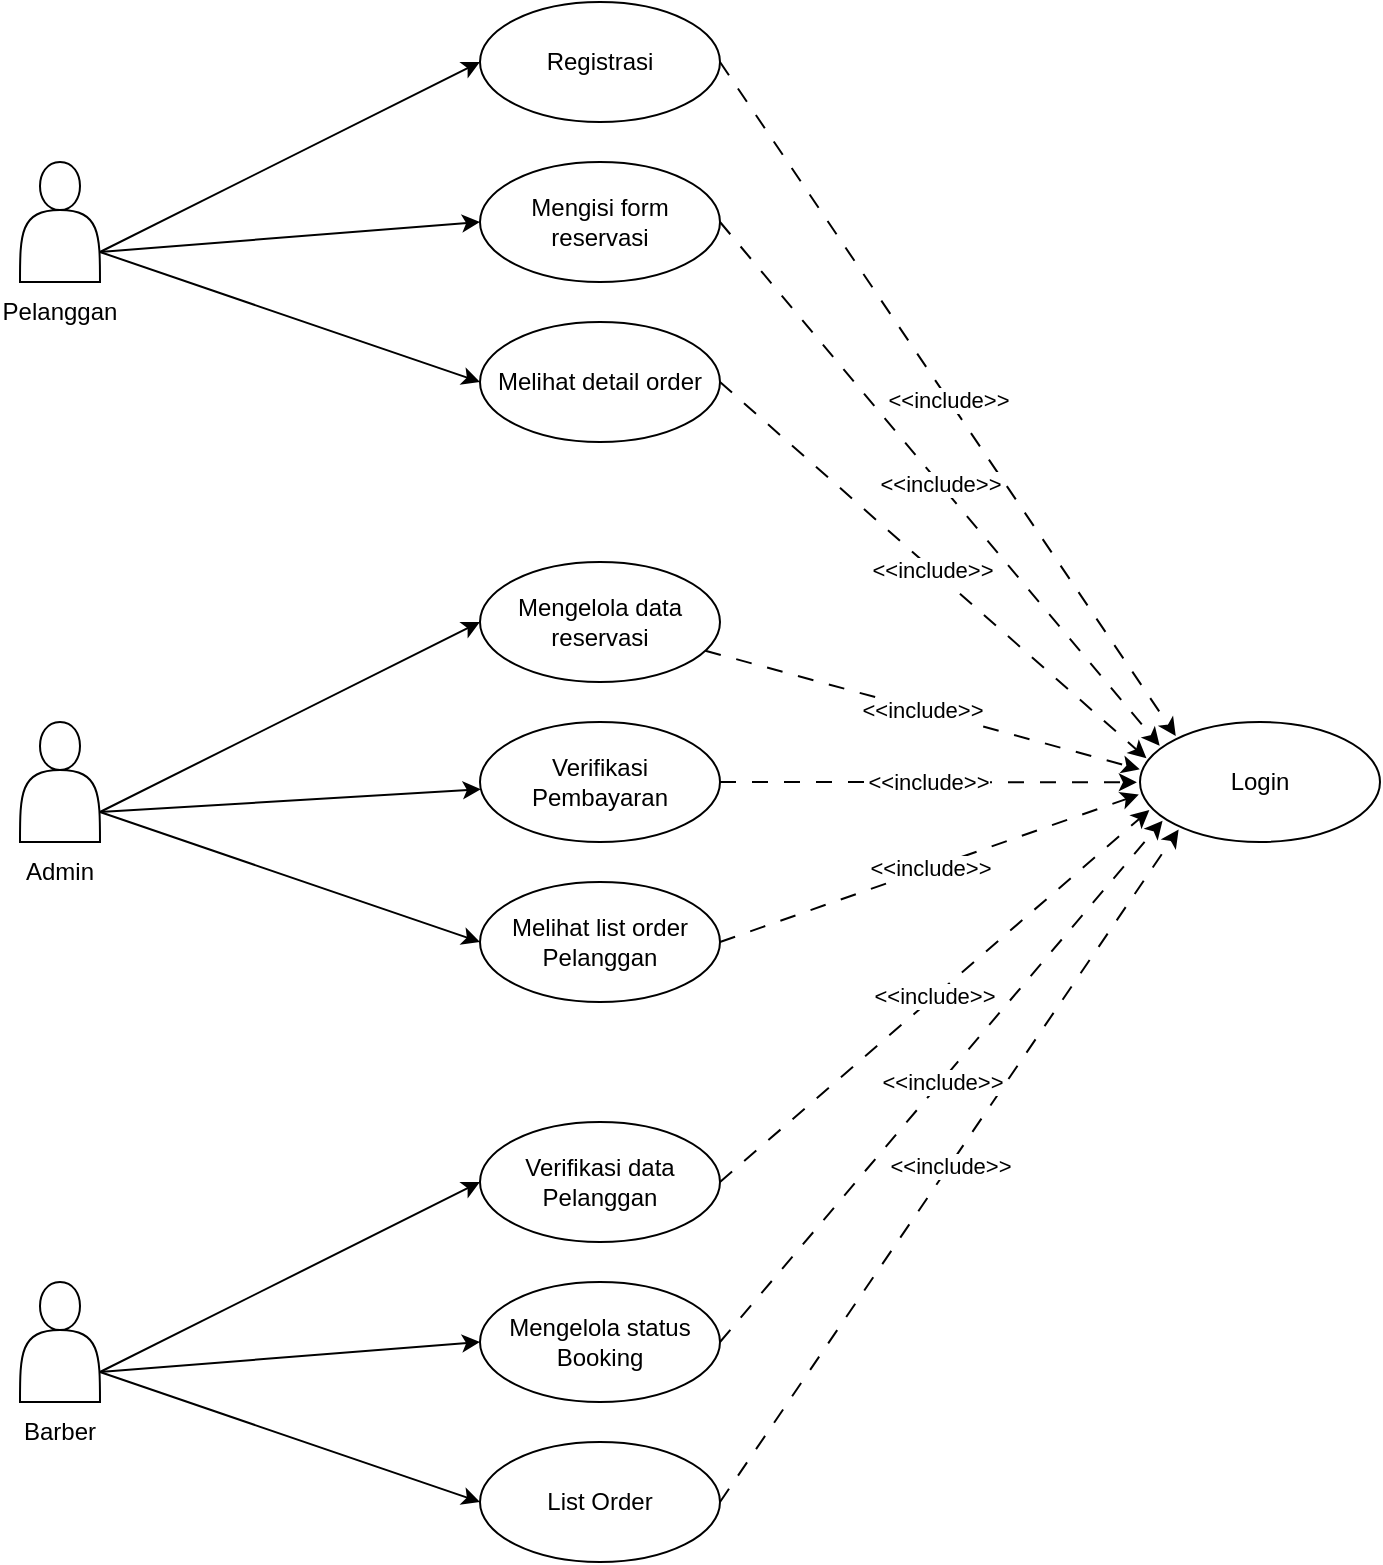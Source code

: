 <mxfile version="21.5.2" type="github">
  <diagram name="Halaman-1" id="eVbmSOAtI7tmUl0F6Ql6">
    <mxGraphModel dx="1500" dy="839" grid="0" gridSize="10" guides="1" tooltips="1" connect="1" arrows="1" fold="1" page="1" pageScale="1" pageWidth="827" pageHeight="1169" math="0" shadow="0">
      <root>
        <mxCell id="0" />
        <mxCell id="1" parent="0" />
        <mxCell id="MMtwvZ5KxTtCi9PwFLXj-27" style="rounded=0;orthogonalLoop=1;jettySize=auto;html=1;exitX=1;exitY=0.75;exitDx=0;exitDy=0;entryX=0;entryY=0.5;entryDx=0;entryDy=0;" edge="1" parent="1" source="MMtwvZ5KxTtCi9PwFLXj-1" target="MMtwvZ5KxTtCi9PwFLXj-2">
          <mxGeometry relative="1" as="geometry" />
        </mxCell>
        <mxCell id="MMtwvZ5KxTtCi9PwFLXj-28" style="rounded=0;orthogonalLoop=1;jettySize=auto;html=1;exitX=1;exitY=0.75;exitDx=0;exitDy=0;entryX=0;entryY=0.5;entryDx=0;entryDy=0;" edge="1" parent="1" source="MMtwvZ5KxTtCi9PwFLXj-1" target="MMtwvZ5KxTtCi9PwFLXj-4">
          <mxGeometry relative="1" as="geometry" />
        </mxCell>
        <mxCell id="MMtwvZ5KxTtCi9PwFLXj-29" style="rounded=0;orthogonalLoop=1;jettySize=auto;html=1;exitX=1;exitY=0.75;exitDx=0;exitDy=0;entryX=0;entryY=0.5;entryDx=0;entryDy=0;" edge="1" parent="1" source="MMtwvZ5KxTtCi9PwFLXj-1" target="MMtwvZ5KxTtCi9PwFLXj-3">
          <mxGeometry relative="1" as="geometry" />
        </mxCell>
        <mxCell id="MMtwvZ5KxTtCi9PwFLXj-1" value="" style="shape=actor;whiteSpace=wrap;html=1;" vertex="1" parent="1">
          <mxGeometry x="80" y="130" width="40" height="60" as="geometry" />
        </mxCell>
        <mxCell id="MMtwvZ5KxTtCi9PwFLXj-17" value="&amp;lt;&amp;lt;include&amp;gt;&amp;gt;" style="rounded=0;orthogonalLoop=1;jettySize=auto;html=1;exitX=1;exitY=0.5;exitDx=0;exitDy=0;entryX=0.149;entryY=0.116;entryDx=0;entryDy=0;entryPerimeter=0;dashed=1;dashPattern=8 8;" edge="1" parent="1" source="MMtwvZ5KxTtCi9PwFLXj-2" target="MMtwvZ5KxTtCi9PwFLXj-16">
          <mxGeometry relative="1" as="geometry">
            <mxPoint x="660" y="420" as="targetPoint" />
          </mxGeometry>
        </mxCell>
        <mxCell id="MMtwvZ5KxTtCi9PwFLXj-2" value="Registrasi" style="ellipse;whiteSpace=wrap;html=1;" vertex="1" parent="1">
          <mxGeometry x="310" y="50" width="120" height="60" as="geometry" />
        </mxCell>
        <mxCell id="MMtwvZ5KxTtCi9PwFLXj-19" value="&amp;lt;&amp;lt;include&amp;gt;&amp;gt;" style="rounded=0;orthogonalLoop=1;jettySize=auto;html=1;exitX=1;exitY=0.5;exitDx=0;exitDy=0;entryX=0.027;entryY=0.303;entryDx=0;entryDy=0;entryPerimeter=0;dashed=1;dashPattern=8 8;" edge="1" parent="1" source="MMtwvZ5KxTtCi9PwFLXj-3" target="MMtwvZ5KxTtCi9PwFLXj-16">
          <mxGeometry relative="1" as="geometry" />
        </mxCell>
        <mxCell id="MMtwvZ5KxTtCi9PwFLXj-3" value="Melihat detail order" style="ellipse;whiteSpace=wrap;html=1;" vertex="1" parent="1">
          <mxGeometry x="310" y="210" width="120" height="60" as="geometry" />
        </mxCell>
        <mxCell id="MMtwvZ5KxTtCi9PwFLXj-18" value="&amp;lt;&amp;lt;include&amp;gt;&amp;gt;" style="rounded=0;orthogonalLoop=1;jettySize=auto;html=1;exitX=1;exitY=0.5;exitDx=0;exitDy=0;entryX=0.082;entryY=0.198;entryDx=0;entryDy=0;entryPerimeter=0;dashed=1;dashPattern=8 8;" edge="1" parent="1" source="MMtwvZ5KxTtCi9PwFLXj-4" target="MMtwvZ5KxTtCi9PwFLXj-16">
          <mxGeometry relative="1" as="geometry">
            <mxPoint x="650" y="420" as="targetPoint" />
          </mxGeometry>
        </mxCell>
        <mxCell id="MMtwvZ5KxTtCi9PwFLXj-4" value="Mengisi form reservasi" style="ellipse;whiteSpace=wrap;html=1;" vertex="1" parent="1">
          <mxGeometry x="310" y="130" width="120" height="60" as="geometry" />
        </mxCell>
        <mxCell id="MMtwvZ5KxTtCi9PwFLXj-30" style="rounded=0;orthogonalLoop=1;jettySize=auto;html=1;exitX=1;exitY=0.75;exitDx=0;exitDy=0;entryX=0;entryY=0.5;entryDx=0;entryDy=0;" edge="1" parent="1" source="MMtwvZ5KxTtCi9PwFLXj-5" target="MMtwvZ5KxTtCi9PwFLXj-6">
          <mxGeometry relative="1" as="geometry" />
        </mxCell>
        <mxCell id="MMtwvZ5KxTtCi9PwFLXj-31" style="rounded=0;orthogonalLoop=1;jettySize=auto;html=1;exitX=1;exitY=0.75;exitDx=0;exitDy=0;" edge="1" parent="1" source="MMtwvZ5KxTtCi9PwFLXj-5" target="MMtwvZ5KxTtCi9PwFLXj-8">
          <mxGeometry relative="1" as="geometry" />
        </mxCell>
        <mxCell id="MMtwvZ5KxTtCi9PwFLXj-32" style="rounded=0;orthogonalLoop=1;jettySize=auto;html=1;exitX=1;exitY=0.75;exitDx=0;exitDy=0;entryX=0;entryY=0.5;entryDx=0;entryDy=0;" edge="1" parent="1" source="MMtwvZ5KxTtCi9PwFLXj-5" target="MMtwvZ5KxTtCi9PwFLXj-7">
          <mxGeometry relative="1" as="geometry" />
        </mxCell>
        <mxCell id="MMtwvZ5KxTtCi9PwFLXj-5" value="" style="shape=actor;whiteSpace=wrap;html=1;" vertex="1" parent="1">
          <mxGeometry x="80" y="410" width="40" height="60" as="geometry" />
        </mxCell>
        <mxCell id="MMtwvZ5KxTtCi9PwFLXj-20" value="&amp;lt;&amp;lt;include&amp;gt;&amp;gt;" style="rounded=0;orthogonalLoop=1;jettySize=auto;html=1;entryX=-0.001;entryY=0.394;entryDx=0;entryDy=0;entryPerimeter=0;dashed=1;dashPattern=8 8;" edge="1" parent="1" source="MMtwvZ5KxTtCi9PwFLXj-6" target="MMtwvZ5KxTtCi9PwFLXj-16">
          <mxGeometry relative="1" as="geometry" />
        </mxCell>
        <mxCell id="MMtwvZ5KxTtCi9PwFLXj-6" value="Mengelola data reservasi" style="ellipse;whiteSpace=wrap;html=1;" vertex="1" parent="1">
          <mxGeometry x="310" y="330" width="120" height="60" as="geometry" />
        </mxCell>
        <mxCell id="MMtwvZ5KxTtCi9PwFLXj-22" value="&amp;lt;&amp;lt;include&amp;gt;&amp;gt;" style="rounded=0;orthogonalLoop=1;jettySize=auto;html=1;exitX=1;exitY=0.5;exitDx=0;exitDy=0;entryX=-0.005;entryY=0.605;entryDx=0;entryDy=0;entryPerimeter=0;dashed=1;dashPattern=8 8;" edge="1" parent="1" source="MMtwvZ5KxTtCi9PwFLXj-7" target="MMtwvZ5KxTtCi9PwFLXj-16">
          <mxGeometry relative="1" as="geometry">
            <mxPoint x="640" y="440" as="targetPoint" />
          </mxGeometry>
        </mxCell>
        <mxCell id="MMtwvZ5KxTtCi9PwFLXj-7" value="Melihat list order Pelanggan" style="ellipse;whiteSpace=wrap;html=1;" vertex="1" parent="1">
          <mxGeometry x="310" y="490" width="120" height="60" as="geometry" />
        </mxCell>
        <mxCell id="MMtwvZ5KxTtCi9PwFLXj-21" value="&amp;lt;&amp;lt;include&amp;gt;&amp;gt;" style="rounded=0;orthogonalLoop=1;jettySize=auto;html=1;exitX=1;exitY=0.5;exitDx=0;exitDy=0;entryX=-0.013;entryY=0.502;entryDx=0;entryDy=0;entryPerimeter=0;dashed=1;dashPattern=8 8;" edge="1" parent="1" source="MMtwvZ5KxTtCi9PwFLXj-8" target="MMtwvZ5KxTtCi9PwFLXj-16">
          <mxGeometry relative="1" as="geometry" />
        </mxCell>
        <mxCell id="MMtwvZ5KxTtCi9PwFLXj-8" value="Verifikasi Pembayaran" style="ellipse;whiteSpace=wrap;html=1;" vertex="1" parent="1">
          <mxGeometry x="310" y="410" width="120" height="60" as="geometry" />
        </mxCell>
        <mxCell id="MMtwvZ5KxTtCi9PwFLXj-9" value="Pelanggan" style="text;html=1;strokeColor=none;fillColor=none;align=center;verticalAlign=middle;whiteSpace=wrap;rounded=0;" vertex="1" parent="1">
          <mxGeometry x="70" y="190" width="60" height="30" as="geometry" />
        </mxCell>
        <mxCell id="MMtwvZ5KxTtCi9PwFLXj-10" value="Admin" style="text;html=1;strokeColor=none;fillColor=none;align=center;verticalAlign=middle;whiteSpace=wrap;rounded=0;" vertex="1" parent="1">
          <mxGeometry x="70" y="470" width="60" height="30" as="geometry" />
        </mxCell>
        <mxCell id="MMtwvZ5KxTtCi9PwFLXj-33" style="rounded=0;orthogonalLoop=1;jettySize=auto;html=1;exitX=1;exitY=0.75;exitDx=0;exitDy=0;entryX=0;entryY=0.5;entryDx=0;entryDy=0;" edge="1" parent="1" source="MMtwvZ5KxTtCi9PwFLXj-11" target="MMtwvZ5KxTtCi9PwFLXj-12">
          <mxGeometry relative="1" as="geometry" />
        </mxCell>
        <mxCell id="MMtwvZ5KxTtCi9PwFLXj-34" style="rounded=0;orthogonalLoop=1;jettySize=auto;html=1;exitX=1;exitY=0.75;exitDx=0;exitDy=0;entryX=0;entryY=0.5;entryDx=0;entryDy=0;" edge="1" parent="1" source="MMtwvZ5KxTtCi9PwFLXj-11" target="MMtwvZ5KxTtCi9PwFLXj-14">
          <mxGeometry relative="1" as="geometry" />
        </mxCell>
        <mxCell id="MMtwvZ5KxTtCi9PwFLXj-35" style="rounded=0;orthogonalLoop=1;jettySize=auto;html=1;exitX=1;exitY=0.75;exitDx=0;exitDy=0;entryX=0;entryY=0.5;entryDx=0;entryDy=0;" edge="1" parent="1" source="MMtwvZ5KxTtCi9PwFLXj-11" target="MMtwvZ5KxTtCi9PwFLXj-13">
          <mxGeometry relative="1" as="geometry" />
        </mxCell>
        <mxCell id="MMtwvZ5KxTtCi9PwFLXj-11" value="" style="shape=actor;whiteSpace=wrap;html=1;" vertex="1" parent="1">
          <mxGeometry x="80" y="690" width="40" height="60" as="geometry" />
        </mxCell>
        <mxCell id="MMtwvZ5KxTtCi9PwFLXj-23" value="&amp;lt;&amp;lt;include&amp;gt;&amp;gt;" style="rounded=0;orthogonalLoop=1;jettySize=auto;html=1;exitX=1;exitY=0.5;exitDx=0;exitDy=0;entryX=0.039;entryY=0.734;entryDx=0;entryDy=0;entryPerimeter=0;dashed=1;dashPattern=8 8;" edge="1" parent="1" source="MMtwvZ5KxTtCi9PwFLXj-12" target="MMtwvZ5KxTtCi9PwFLXj-16">
          <mxGeometry relative="1" as="geometry">
            <mxPoint x="650" y="460" as="targetPoint" />
          </mxGeometry>
        </mxCell>
        <mxCell id="MMtwvZ5KxTtCi9PwFLXj-12" value="Verifikasi data Pelanggan" style="ellipse;whiteSpace=wrap;html=1;" vertex="1" parent="1">
          <mxGeometry x="310" y="610" width="120" height="60" as="geometry" />
        </mxCell>
        <mxCell id="MMtwvZ5KxTtCi9PwFLXj-25" value="&amp;lt;&amp;lt;include&amp;gt;&amp;gt;" style="rounded=0;orthogonalLoop=1;jettySize=auto;html=1;exitX=1;exitY=0.5;exitDx=0;exitDy=0;entryX=0.161;entryY=0.896;entryDx=0;entryDy=0;entryPerimeter=0;dashed=1;dashPattern=8 8;" edge="1" parent="1" source="MMtwvZ5KxTtCi9PwFLXj-13" target="MMtwvZ5KxTtCi9PwFLXj-16">
          <mxGeometry relative="1" as="geometry">
            <mxPoint x="680" y="480" as="targetPoint" />
          </mxGeometry>
        </mxCell>
        <mxCell id="MMtwvZ5KxTtCi9PwFLXj-13" value="List Order" style="ellipse;whiteSpace=wrap;html=1;" vertex="1" parent="1">
          <mxGeometry x="310" y="770" width="120" height="60" as="geometry" />
        </mxCell>
        <mxCell id="MMtwvZ5KxTtCi9PwFLXj-24" value="&amp;lt;&amp;lt;include&amp;gt;&amp;gt;" style="rounded=0;orthogonalLoop=1;jettySize=auto;html=1;exitX=1;exitY=0.5;exitDx=0;exitDy=0;entryX=0.094;entryY=0.823;entryDx=0;entryDy=0;entryPerimeter=0;dashed=1;dashPattern=8 8;" edge="1" parent="1" source="MMtwvZ5KxTtCi9PwFLXj-14" target="MMtwvZ5KxTtCi9PwFLXj-16">
          <mxGeometry relative="1" as="geometry">
            <mxPoint x="670" y="470" as="targetPoint" />
          </mxGeometry>
        </mxCell>
        <mxCell id="MMtwvZ5KxTtCi9PwFLXj-14" value="Mengelola status Booking" style="ellipse;whiteSpace=wrap;html=1;" vertex="1" parent="1">
          <mxGeometry x="310" y="690" width="120" height="60" as="geometry" />
        </mxCell>
        <mxCell id="MMtwvZ5KxTtCi9PwFLXj-15" value="Barber" style="text;html=1;strokeColor=none;fillColor=none;align=center;verticalAlign=middle;whiteSpace=wrap;rounded=0;" vertex="1" parent="1">
          <mxGeometry x="70" y="750" width="60" height="30" as="geometry" />
        </mxCell>
        <mxCell id="MMtwvZ5KxTtCi9PwFLXj-16" value="Login" style="ellipse;whiteSpace=wrap;html=1;" vertex="1" parent="1">
          <mxGeometry x="640" y="410" width="120" height="60" as="geometry" />
        </mxCell>
      </root>
    </mxGraphModel>
  </diagram>
</mxfile>
